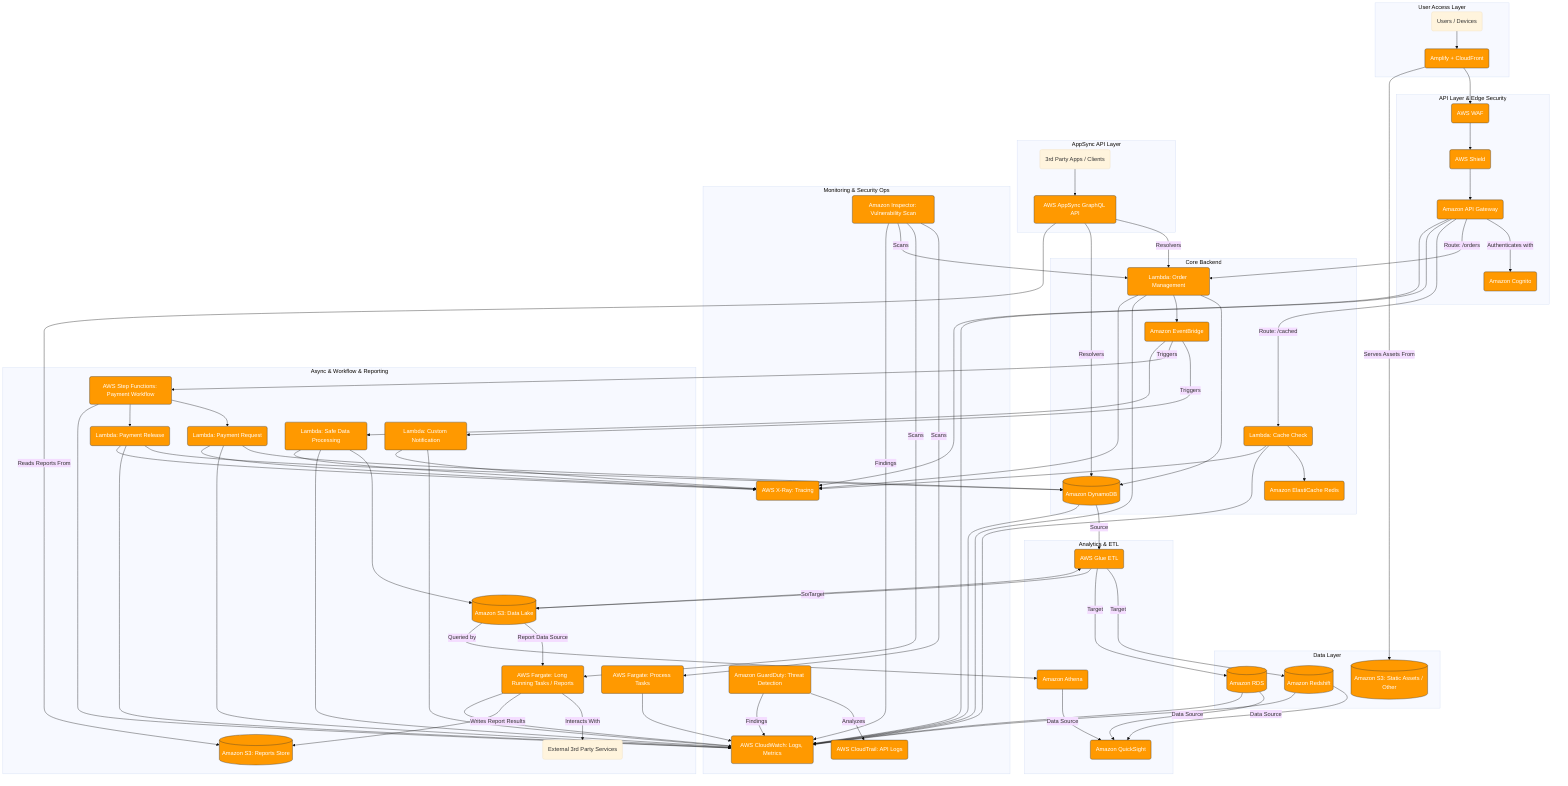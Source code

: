 ---
config:
 theme: base
 fontSize: 20px
 layout: fixed
---
flowchart TD
 subgraph subGraph0["User Access Layer"]
    direction LR
        Amplify("Amplify + CloudFront")
        Users("Users / Devices")
  end
 subgraph subGraph1["API Layer & Edge Security"]
    direction TB
        WAF("AWS WAF")
        Shield("AWS Shield")
        APIGW("Amazon API Gateway")
        Cognito("Amazon Cognito")
  end
 subgraph subGraph2["Core Backend"]
    direction TB
        Lambda_OrderMgmt("Lambda: Order Management")
        Lambda_CacheCheck("Lambda: Cache Check")
        ElastiCache("Amazon ElastiCache Redis")
        DynamoDB[("Amazon DynamoDB")]
        EventBridge("Amazon EventBridge")
  end
 subgraph subGraph3["Async & Workflow & Reporting"]
    direction TB
        Lambda_Notification("Lambda: Custom Notification")
        StepFunctions("AWS Step Functions: Payment Workflow")
        Lambda_PayReq("Lambda: Payment Request")
        Lambda_PayRelease("Lambda: Payment Release")
        Lambda_DataProc("Lambda: Safe Data Processing")
        S3_DataLake[("Amazon S3: Data Lake")]
        Fargate_Process("AWS Fargate: Process Tasks")
        Fargate_LongRun("AWS Fargate: Long Running Tasks / Reports")
        ThirdPartyServices("External 3rd Party Services")
        S3_Reports[("Amazon S3: Reports Store")]
  end
 subgraph subGraph4["Data Layer"]
    direction TB
        RDS[("Amazon RDS")]
        S3_Assets[("Amazon S3: Static Assets / Other")]
        Redshift[("Amazon Redshift")]
  end
 subgraph subGraph5["Analytics & ETL"]
    direction TB
        Glue("AWS Glue ETL")
        Athena("Amazon Athena")
        QuickSight("Amazon QuickSight")
  end
 subgraph subGraph6["AppSync API Layer"]
    direction LR
        AppSync("AWS AppSync GraphQL API")
        ThirdPartyApps("3rd Party Apps / Clients")
  end
 subgraph subGraph7["Monitoring & Security Ops"]
    direction TB
        CloudWatch("AWS CloudWatch: Logs, Metrics")
        CloudTrail("AWS CloudTrail: API Logs")
        XRay("AWS X-Ray: Tracing")
        GuardDuty("Amazon GuardDuty: Threat Detection")
        Inspector("Amazon Inspector: Vulnerability Scan")
  end
    Users --> Amplify
    Amplify --> WAF
    WAF --> Shield
    Shield --> APIGW
    APIGW -- Authenticates with --> Cognito
    APIGW -- Route: /orders --> Lambda_OrderMgmt
    APIGW -- Route: /cached --> Lambda_CacheCheck
    Lambda_CacheCheck --> ElastiCache & CloudWatch & XRay
    Lambda_OrderMgmt --> DynamoDB & EventBridge & CloudWatch & XRay
    EventBridge -- Triggers --> Lambda_Notification & StepFunctions
    StepFunctions --> Lambda_PayReq & Lambda_PayRelease & CloudWatch
    Lambda_PayReq --> DynamoDB & CloudWatch & XRay
    Lambda_PayRelease --> DynamoDB & CloudWatch & XRay
    EventBridge --> Lambda_DataProc
    Lambda_DataProc --> S3_DataLake & CloudWatch & XRay
    S3_DataLake -- Report Data Source --> Fargate_LongRun
    Fargate_LongRun -- Interacts With --> ThirdPartyServices
    Fargate_LongRun -- Writes Report Results --> S3_Reports
    Amplify -- Serves Assets From --> S3_Assets
    S3_DataLake -- Source --> Glue
    DynamoDB -- Source --> Glue
    Glue -- Target --> Redshift & RDS & S3_DataLake
    S3_DataLake -- Queried by --> Athena
    Athena -- Data Source --> QuickSight
    Redshift -- Data Source --> QuickSight
    RDS -- Data Source --> QuickSight
    ThirdPartyApps --> AppSync
    AppSync -- Resolvers --> Lambda_OrderMgmt & DynamoDB
    AppSync -- Reads Reports From --> S3_Reports
    APIGW --> CloudWatch & XRay
    Lambda_Notification --> CloudWatch & XRay
    Fargate_Process --> CloudWatch
    Fargate_LongRun --> CloudWatch
    RDS --> CloudWatch
    DynamoDB --> CloudWatch
    Redshift --> CloudWatch
    Inspector -- Scans --> Fargate_Process & Fargate_LongRun & Lambda_OrderMgmt
    Inspector -- Findings --> CloudWatch
    GuardDuty -- Analyzes --> CloudTrail
    GuardDuty -- Findings --> CloudWatch
     Amplify:::awsService
     WAF:::awsService
     Shield:::awsService
     APIGW:::awsService
     Cognito:::awsService
     Lambda_OrderMgmt:::awsService
     Lambda_CacheCheck:::awsService
     ElastiCache:::awsService
     DynamoDB:::awsService
     EventBridge:::awsService
     Lambda_Notification:::awsService
     StepFunctions:::awsService
     Lambda_PayReq:::awsService
     Lambda_PayRelease:::awsService
     Lambda_DataProc:::awsService
     S3_DataLake:::awsService
     Fargate_Process:::awsService
     Fargate_LongRun:::awsService
     S3_Reports:::awsService
     RDS:::awsService
     S3_Assets:::awsService
     Redshift:::awsService
     Glue:::awsService
     Athena:::awsService
     QuickSight:::awsService
     AppSync:::awsService
     CloudWatch:::awsService
     CloudTrail:::awsService
     XRay:::awsService
     GuardDuty:::awsService
     Inspector:::awsService
    classDef awsService fill:#FF9900,color:#fff,stroke:#333,stroke-width:1px